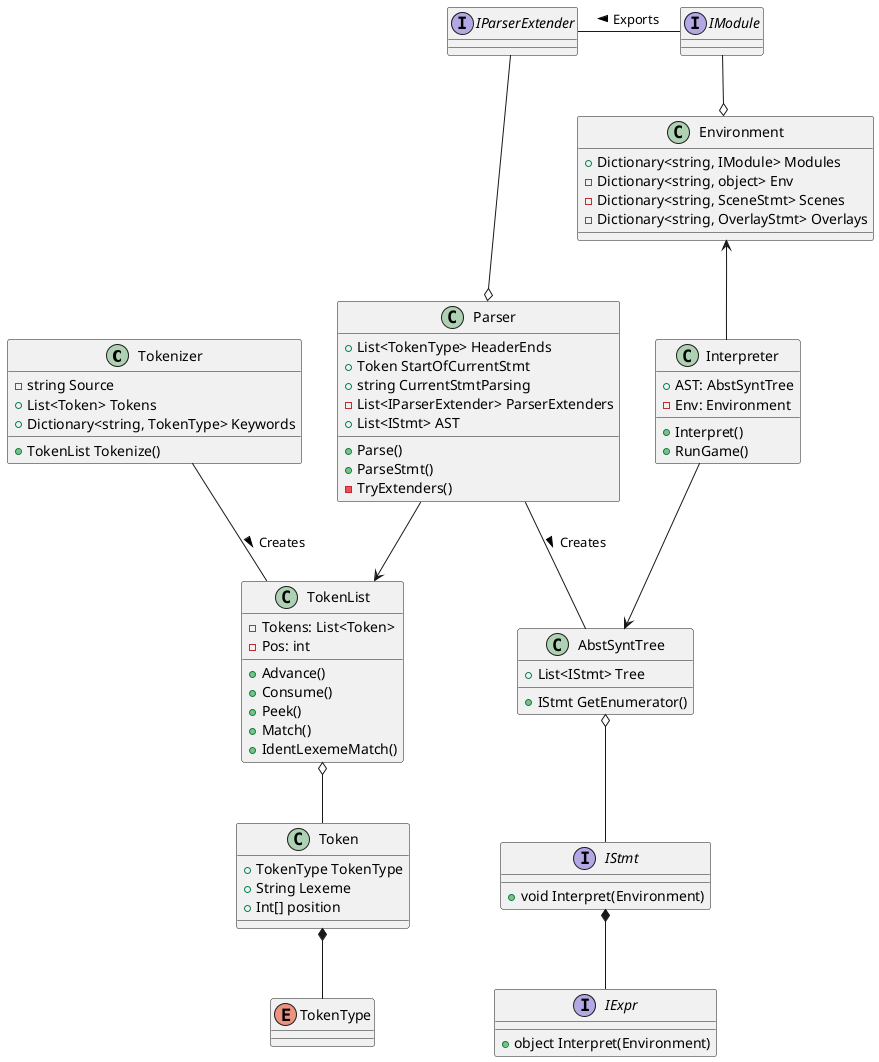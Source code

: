 @startuml

' https://plantuml.com/class-diagram

Tokenizer -[hidden]> Parser
Parser -[hidden]> Interpreter

enum TokenType

class Token {
    + TokenType TokenType
    + String Lexeme
    + Int[] position
}

class TokenList {
    -Tokens: List<Token>
    -Pos: int
    +Advance()
    +Consume()
    +Peek()
    +Match()
    +IdentLexemeMatch()
}

TokenList o-- Token 
Token *-- TokenType 

class Tokenizer {
    -string Source
    '-int Start
    '-int Pos
    '-int Line
    '-int Col
    +List<Token> Tokens
    +Dictionary<string, TokenType> Keywords
    +TokenList Tokenize()
}

Tokenizer - TokenList : Creates >

class Parser {
    +List<TokenType> HeaderEnds
    +Token StartOfCurrentStmt
    +string CurrentStmtParsing
    -List<IParserExtender> ParserExtenders
    +List<IStmt> AST
    +Parse()
    +ParseStmt()
    -TryExtenders()
}

Parser --> TokenList
Parser - AbstSyntTree : Creates >

class AbstSyntTree {
    +List<IStmt> Tree
    +IStmt GetEnumerator()
}

interface IStmt {
    +void Interpret(Environment)
}

'abstract Stmt {}

AbstSyntTree o-- IStmt
IStmt *-- IExpr

interface IExpr {
    +object Interpret(Environment)
}

class Interpreter {
    +AST: AbstSyntTree
    '-DebugMode: bool
    -Env: Environment
    +Interpret()
    +RunGame()
}

Interpreter --> AbstSyntTree

class Environment {
    +Dictionary<string, IModule> Modules
    '+List<IChoiceHandler> ChoiceHandlers
    -Dictionary<string, object> Env
    -Dictionary<string, SceneStmt> Scenes
    -Dictionary<string, OverlayStmt> Overlays
    '+Dictionary<string, OverlayStmt> AccessibleOverlays
    '+List<ChoiceStmt> LocalChoices
    '+List<string> CommandErrors
    '-List<IStmt> SuccessfulCommands
    '-string GoTo
    '-bool GoToFlag
    '-(bool, string) RunOverlayFlag
    '-bool ExitOverlayFlag
}


interface IModule {}


interface IParserExtender {}

IParserExtender - IModule: Exports <

IParserExtender --o Parser

IModule --o Environment

Environment <-- Interpreter

@enduml